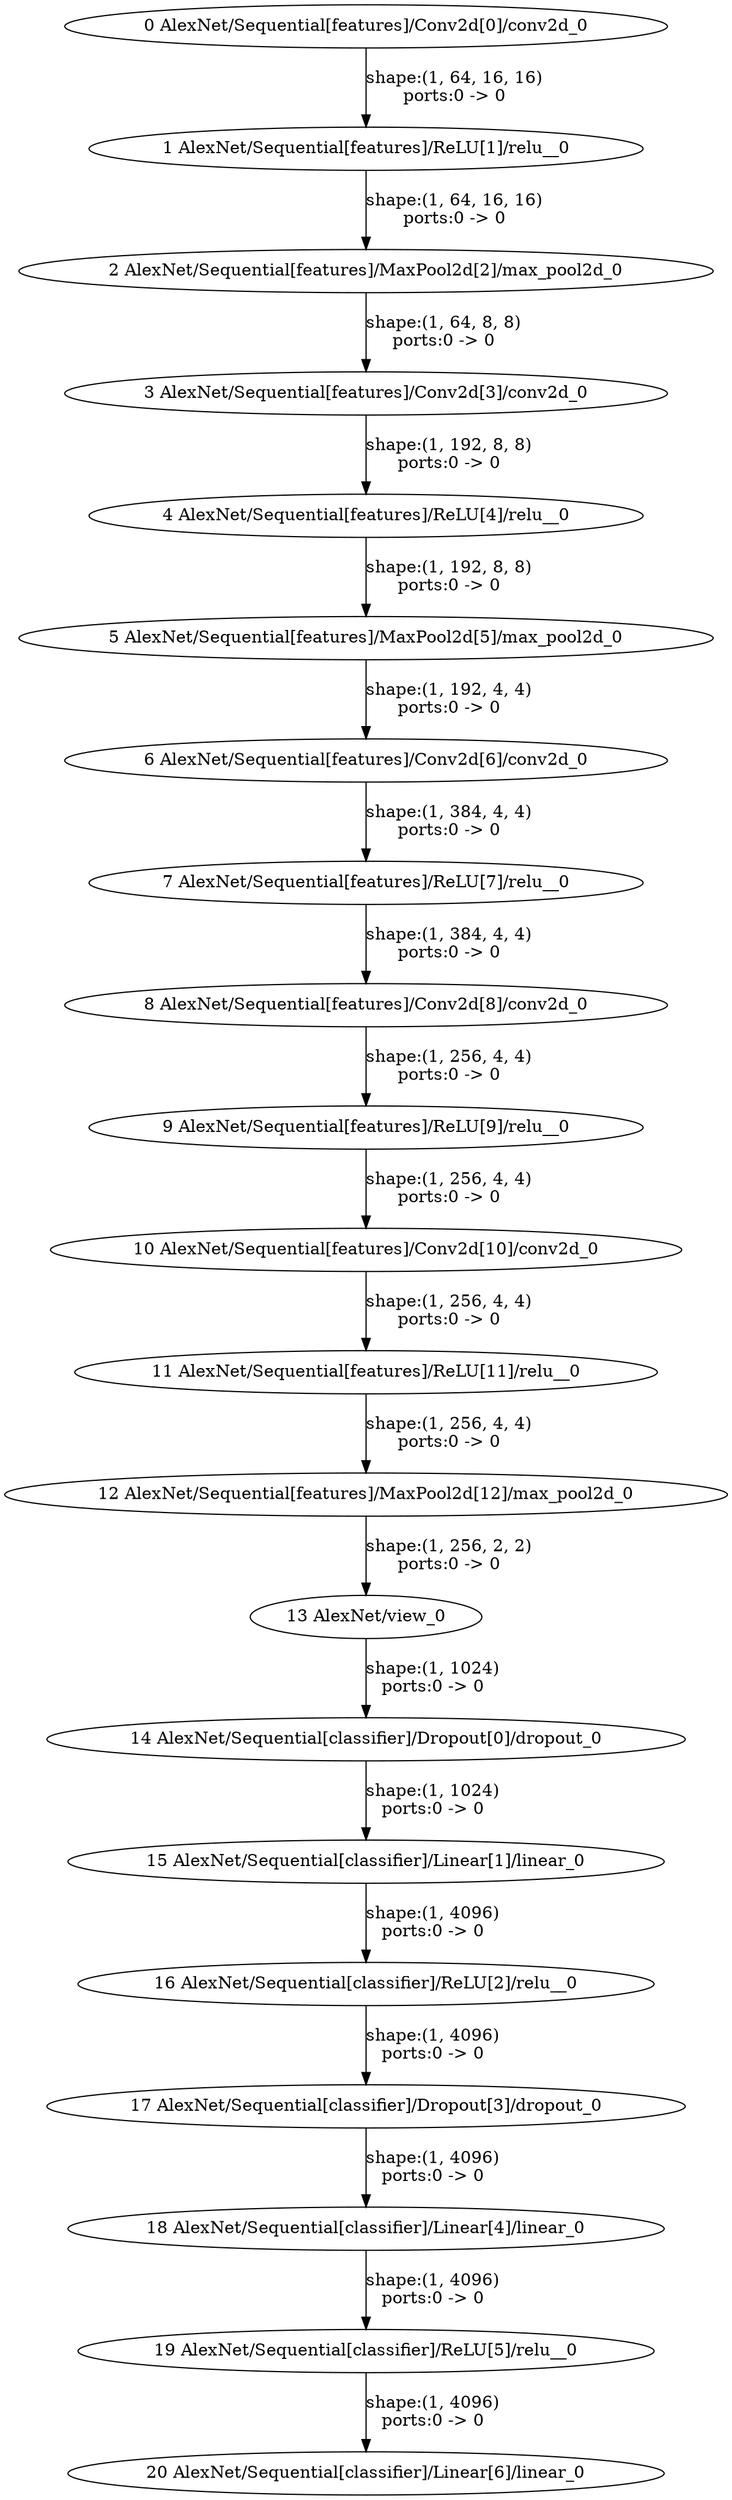 strict digraph  {
"0 AlexNet/Sequential[features]/Conv2d[0]/conv2d_0" [id=0, type=conv2d];
"1 AlexNet/Sequential[features]/ReLU[1]/relu__0" [id=1, type=relu_];
"2 AlexNet/Sequential[features]/MaxPool2d[2]/max_pool2d_0" [id=2, type=max_pool2d];
"3 AlexNet/Sequential[features]/Conv2d[3]/conv2d_0" [id=3, type=conv2d];
"4 AlexNet/Sequential[features]/ReLU[4]/relu__0" [id=4, type=relu_];
"5 AlexNet/Sequential[features]/MaxPool2d[5]/max_pool2d_0" [id=5, type=max_pool2d];
"6 AlexNet/Sequential[features]/Conv2d[6]/conv2d_0" [id=6, type=conv2d];
"7 AlexNet/Sequential[features]/ReLU[7]/relu__0" [id=7, type=relu_];
"8 AlexNet/Sequential[features]/Conv2d[8]/conv2d_0" [id=8, type=conv2d];
"9 AlexNet/Sequential[features]/ReLU[9]/relu__0" [id=9, type=relu_];
"10 AlexNet/Sequential[features]/Conv2d[10]/conv2d_0" [id=10, type=conv2d];
"11 AlexNet/Sequential[features]/ReLU[11]/relu__0" [id=11, type=relu_];
"12 AlexNet/Sequential[features]/MaxPool2d[12]/max_pool2d_0" [id=12, type=max_pool2d];
"13 AlexNet/view_0" [id=13, type=view];
"14 AlexNet/Sequential[classifier]/Dropout[0]/dropout_0" [id=14, type=dropout];
"15 AlexNet/Sequential[classifier]/Linear[1]/linear_0" [id=15, type=linear];
"16 AlexNet/Sequential[classifier]/ReLU[2]/relu__0" [id=16, type=relu_];
"17 AlexNet/Sequential[classifier]/Dropout[3]/dropout_0" [id=17, type=dropout];
"18 AlexNet/Sequential[classifier]/Linear[4]/linear_0" [id=18, type=linear];
"19 AlexNet/Sequential[classifier]/ReLU[5]/relu__0" [id=19, type=relu_];
"20 AlexNet/Sequential[classifier]/Linear[6]/linear_0" [id=20, type=linear];
"0 AlexNet/Sequential[features]/Conv2d[0]/conv2d_0" -> "1 AlexNet/Sequential[features]/ReLU[1]/relu__0"  [label="shape:(1, 64, 16, 16)\nports:0 -> 0", style=solid];
"1 AlexNet/Sequential[features]/ReLU[1]/relu__0" -> "2 AlexNet/Sequential[features]/MaxPool2d[2]/max_pool2d_0"  [label="shape:(1, 64, 16, 16)\nports:0 -> 0", style=solid];
"2 AlexNet/Sequential[features]/MaxPool2d[2]/max_pool2d_0" -> "3 AlexNet/Sequential[features]/Conv2d[3]/conv2d_0"  [label="shape:(1, 64, 8, 8)\nports:0 -> 0", style=solid];
"3 AlexNet/Sequential[features]/Conv2d[3]/conv2d_0" -> "4 AlexNet/Sequential[features]/ReLU[4]/relu__0"  [label="shape:(1, 192, 8, 8)\nports:0 -> 0", style=solid];
"4 AlexNet/Sequential[features]/ReLU[4]/relu__0" -> "5 AlexNet/Sequential[features]/MaxPool2d[5]/max_pool2d_0"  [label="shape:(1, 192, 8, 8)\nports:0 -> 0", style=solid];
"5 AlexNet/Sequential[features]/MaxPool2d[5]/max_pool2d_0" -> "6 AlexNet/Sequential[features]/Conv2d[6]/conv2d_0"  [label="shape:(1, 192, 4, 4)\nports:0 -> 0", style=solid];
"6 AlexNet/Sequential[features]/Conv2d[6]/conv2d_0" -> "7 AlexNet/Sequential[features]/ReLU[7]/relu__0"  [label="shape:(1, 384, 4, 4)\nports:0 -> 0", style=solid];
"7 AlexNet/Sequential[features]/ReLU[7]/relu__0" -> "8 AlexNet/Sequential[features]/Conv2d[8]/conv2d_0"  [label="shape:(1, 384, 4, 4)\nports:0 -> 0", style=solid];
"8 AlexNet/Sequential[features]/Conv2d[8]/conv2d_0" -> "9 AlexNet/Sequential[features]/ReLU[9]/relu__0"  [label="shape:(1, 256, 4, 4)\nports:0 -> 0", style=solid];
"9 AlexNet/Sequential[features]/ReLU[9]/relu__0" -> "10 AlexNet/Sequential[features]/Conv2d[10]/conv2d_0"  [label="shape:(1, 256, 4, 4)\nports:0 -> 0", style=solid];
"10 AlexNet/Sequential[features]/Conv2d[10]/conv2d_0" -> "11 AlexNet/Sequential[features]/ReLU[11]/relu__0"  [label="shape:(1, 256, 4, 4)\nports:0 -> 0", style=solid];
"11 AlexNet/Sequential[features]/ReLU[11]/relu__0" -> "12 AlexNet/Sequential[features]/MaxPool2d[12]/max_pool2d_0"  [label="shape:(1, 256, 4, 4)\nports:0 -> 0", style=solid];
"12 AlexNet/Sequential[features]/MaxPool2d[12]/max_pool2d_0" -> "13 AlexNet/view_0"  [label="shape:(1, 256, 2, 2)\nports:0 -> 0", style=solid];
"13 AlexNet/view_0" -> "14 AlexNet/Sequential[classifier]/Dropout[0]/dropout_0"  [label="shape:(1, 1024)\nports:0 -> 0", style=solid];
"14 AlexNet/Sequential[classifier]/Dropout[0]/dropout_0" -> "15 AlexNet/Sequential[classifier]/Linear[1]/linear_0"  [label="shape:(1, 1024)\nports:0 -> 0", style=solid];
"15 AlexNet/Sequential[classifier]/Linear[1]/linear_0" -> "16 AlexNet/Sequential[classifier]/ReLU[2]/relu__0"  [label="shape:(1, 4096)\nports:0 -> 0", style=solid];
"16 AlexNet/Sequential[classifier]/ReLU[2]/relu__0" -> "17 AlexNet/Sequential[classifier]/Dropout[3]/dropout_0"  [label="shape:(1, 4096)\nports:0 -> 0", style=solid];
"17 AlexNet/Sequential[classifier]/Dropout[3]/dropout_0" -> "18 AlexNet/Sequential[classifier]/Linear[4]/linear_0"  [label="shape:(1, 4096)\nports:0 -> 0", style=solid];
"18 AlexNet/Sequential[classifier]/Linear[4]/linear_0" -> "19 AlexNet/Sequential[classifier]/ReLU[5]/relu__0"  [label="shape:(1, 4096)\nports:0 -> 0", style=solid];
"19 AlexNet/Sequential[classifier]/ReLU[5]/relu__0" -> "20 AlexNet/Sequential[classifier]/Linear[6]/linear_0"  [label="shape:(1, 4096)\nports:0 -> 0", style=solid];
}
